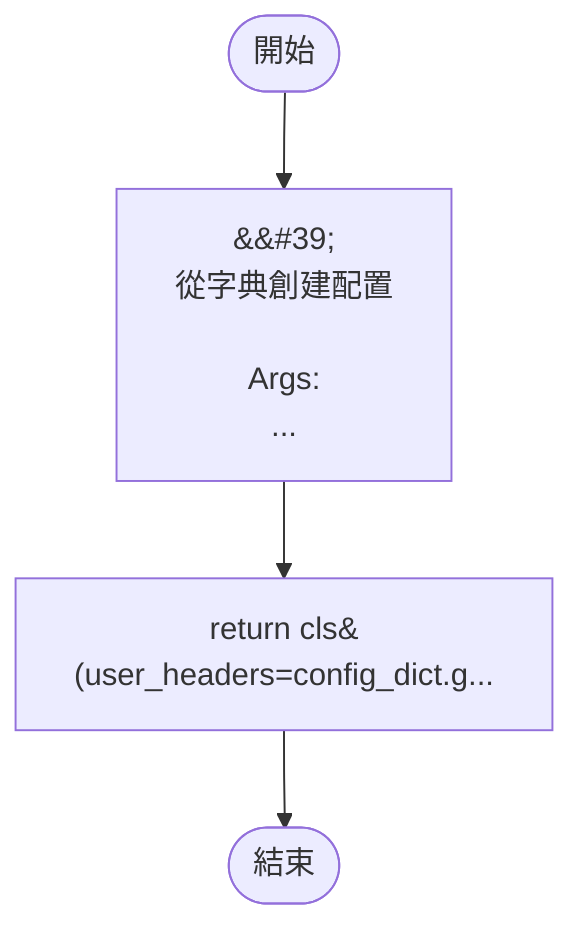 flowchart TB
    n1([開始])
    n2([結束])
    n3[&amp;&#35;39;\n        從字典創建配置\n\n        Args:\n        ...]
    n4[return cls&#40;user_headers=config_dict.g...]
    n1 --> n3
    n3 --> n4
    n4 --> n2